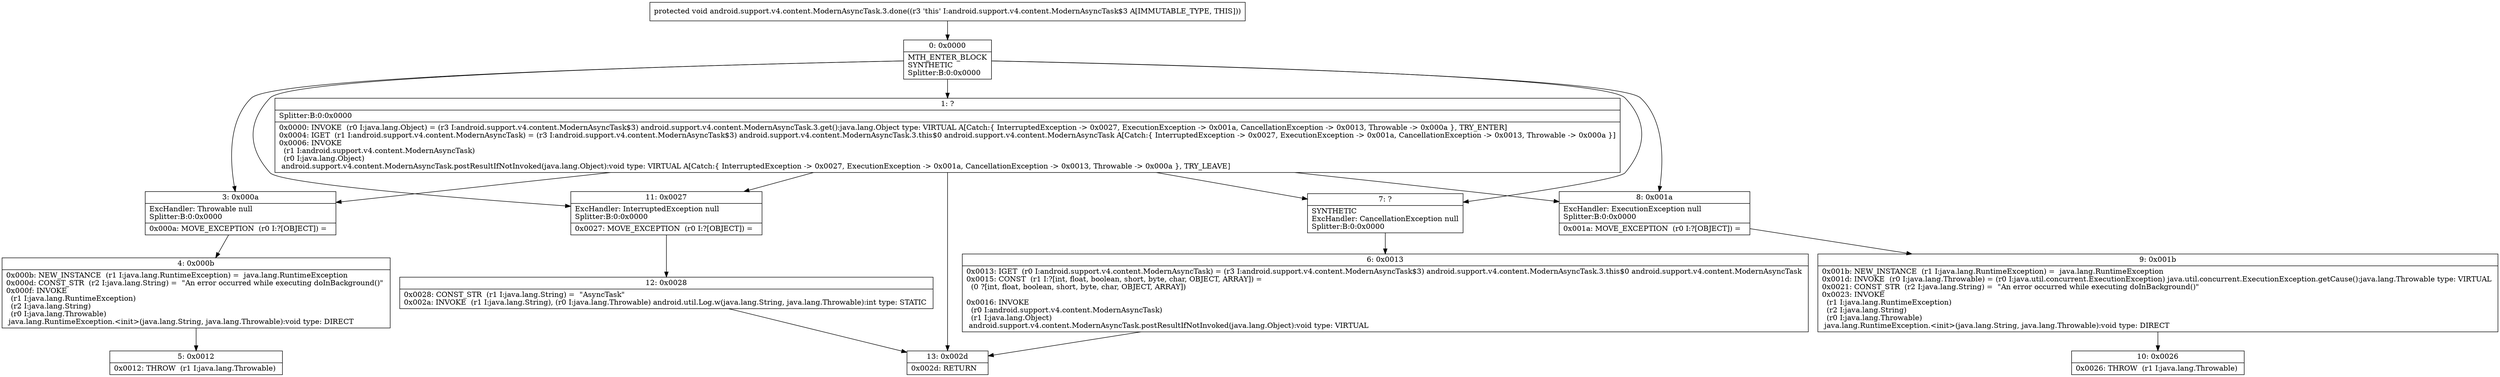 digraph "CFG forandroid.support.v4.content.ModernAsyncTask.3.done()V" {
Node_0 [shape=record,label="{0\:\ 0x0000|MTH_ENTER_BLOCK\lSYNTHETIC\lSplitter:B:0:0x0000\l}"];
Node_1 [shape=record,label="{1\:\ ?|Splitter:B:0:0x0000\l|0x0000: INVOKE  (r0 I:java.lang.Object) = (r3 I:android.support.v4.content.ModernAsyncTask$3) android.support.v4.content.ModernAsyncTask.3.get():java.lang.Object type: VIRTUAL A[Catch:\{ InterruptedException \-\> 0x0027, ExecutionException \-\> 0x001a, CancellationException \-\> 0x0013, Throwable \-\> 0x000a \}, TRY_ENTER]\l0x0004: IGET  (r1 I:android.support.v4.content.ModernAsyncTask) = (r3 I:android.support.v4.content.ModernAsyncTask$3) android.support.v4.content.ModernAsyncTask.3.this$0 android.support.v4.content.ModernAsyncTask A[Catch:\{ InterruptedException \-\> 0x0027, ExecutionException \-\> 0x001a, CancellationException \-\> 0x0013, Throwable \-\> 0x000a \}]\l0x0006: INVOKE  \l  (r1 I:android.support.v4.content.ModernAsyncTask)\l  (r0 I:java.lang.Object)\l android.support.v4.content.ModernAsyncTask.postResultIfNotInvoked(java.lang.Object):void type: VIRTUAL A[Catch:\{ InterruptedException \-\> 0x0027, ExecutionException \-\> 0x001a, CancellationException \-\> 0x0013, Throwable \-\> 0x000a \}, TRY_LEAVE]\l}"];
Node_3 [shape=record,label="{3\:\ 0x000a|ExcHandler: Throwable null\lSplitter:B:0:0x0000\l|0x000a: MOVE_EXCEPTION  (r0 I:?[OBJECT]) =  \l}"];
Node_4 [shape=record,label="{4\:\ 0x000b|0x000b: NEW_INSTANCE  (r1 I:java.lang.RuntimeException) =  java.lang.RuntimeException \l0x000d: CONST_STR  (r2 I:java.lang.String) =  \"An error occurred while executing doInBackground()\" \l0x000f: INVOKE  \l  (r1 I:java.lang.RuntimeException)\l  (r2 I:java.lang.String)\l  (r0 I:java.lang.Throwable)\l java.lang.RuntimeException.\<init\>(java.lang.String, java.lang.Throwable):void type: DIRECT \l}"];
Node_5 [shape=record,label="{5\:\ 0x0012|0x0012: THROW  (r1 I:java.lang.Throwable) \l}"];
Node_6 [shape=record,label="{6\:\ 0x0013|0x0013: IGET  (r0 I:android.support.v4.content.ModernAsyncTask) = (r3 I:android.support.v4.content.ModernAsyncTask$3) android.support.v4.content.ModernAsyncTask.3.this$0 android.support.v4.content.ModernAsyncTask \l0x0015: CONST  (r1 I:?[int, float, boolean, short, byte, char, OBJECT, ARRAY]) = \l  (0 ?[int, float, boolean, short, byte, char, OBJECT, ARRAY])\l \l0x0016: INVOKE  \l  (r0 I:android.support.v4.content.ModernAsyncTask)\l  (r1 I:java.lang.Object)\l android.support.v4.content.ModernAsyncTask.postResultIfNotInvoked(java.lang.Object):void type: VIRTUAL \l}"];
Node_7 [shape=record,label="{7\:\ ?|SYNTHETIC\lExcHandler: CancellationException null\lSplitter:B:0:0x0000\l}"];
Node_8 [shape=record,label="{8\:\ 0x001a|ExcHandler: ExecutionException null\lSplitter:B:0:0x0000\l|0x001a: MOVE_EXCEPTION  (r0 I:?[OBJECT]) =  \l}"];
Node_9 [shape=record,label="{9\:\ 0x001b|0x001b: NEW_INSTANCE  (r1 I:java.lang.RuntimeException) =  java.lang.RuntimeException \l0x001d: INVOKE  (r0 I:java.lang.Throwable) = (r0 I:java.util.concurrent.ExecutionException) java.util.concurrent.ExecutionException.getCause():java.lang.Throwable type: VIRTUAL \l0x0021: CONST_STR  (r2 I:java.lang.String) =  \"An error occurred while executing doInBackground()\" \l0x0023: INVOKE  \l  (r1 I:java.lang.RuntimeException)\l  (r2 I:java.lang.String)\l  (r0 I:java.lang.Throwable)\l java.lang.RuntimeException.\<init\>(java.lang.String, java.lang.Throwable):void type: DIRECT \l}"];
Node_10 [shape=record,label="{10\:\ 0x0026|0x0026: THROW  (r1 I:java.lang.Throwable) \l}"];
Node_11 [shape=record,label="{11\:\ 0x0027|ExcHandler: InterruptedException null\lSplitter:B:0:0x0000\l|0x0027: MOVE_EXCEPTION  (r0 I:?[OBJECT]) =  \l}"];
Node_12 [shape=record,label="{12\:\ 0x0028|0x0028: CONST_STR  (r1 I:java.lang.String) =  \"AsyncTask\" \l0x002a: INVOKE  (r1 I:java.lang.String), (r0 I:java.lang.Throwable) android.util.Log.w(java.lang.String, java.lang.Throwable):int type: STATIC \l}"];
Node_13 [shape=record,label="{13\:\ 0x002d|0x002d: RETURN   \l}"];
MethodNode[shape=record,label="{protected void android.support.v4.content.ModernAsyncTask.3.done((r3 'this' I:android.support.v4.content.ModernAsyncTask$3 A[IMMUTABLE_TYPE, THIS])) }"];
MethodNode -> Node_0;
Node_0 -> Node_1;
Node_0 -> Node_11;
Node_0 -> Node_8;
Node_0 -> Node_7;
Node_0 -> Node_3;
Node_1 -> Node_11;
Node_1 -> Node_8;
Node_1 -> Node_7;
Node_1 -> Node_3;
Node_1 -> Node_13;
Node_3 -> Node_4;
Node_4 -> Node_5;
Node_6 -> Node_13;
Node_7 -> Node_6;
Node_8 -> Node_9;
Node_9 -> Node_10;
Node_11 -> Node_12;
Node_12 -> Node_13;
}

